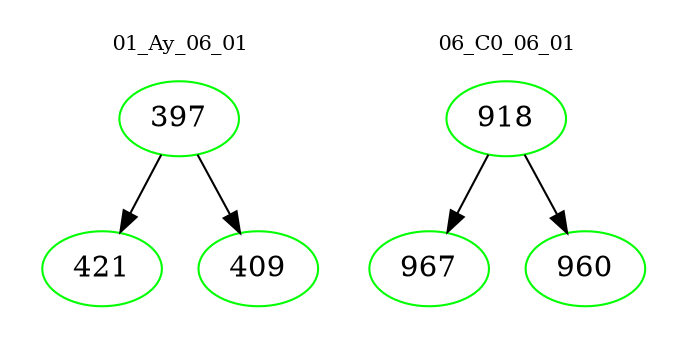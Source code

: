digraph{
subgraph cluster_0 {
color = white
label = "01_Ay_06_01";
fontsize=10;
T0_397 [label="397", color="green"]
T0_397 -> T0_421 [color="black"]
T0_421 [label="421", color="green"]
T0_397 -> T0_409 [color="black"]
T0_409 [label="409", color="green"]
}
subgraph cluster_1 {
color = white
label = "06_C0_06_01";
fontsize=10;
T1_918 [label="918", color="green"]
T1_918 -> T1_967 [color="black"]
T1_967 [label="967", color="green"]
T1_918 -> T1_960 [color="black"]
T1_960 [label="960", color="green"]
}
}
